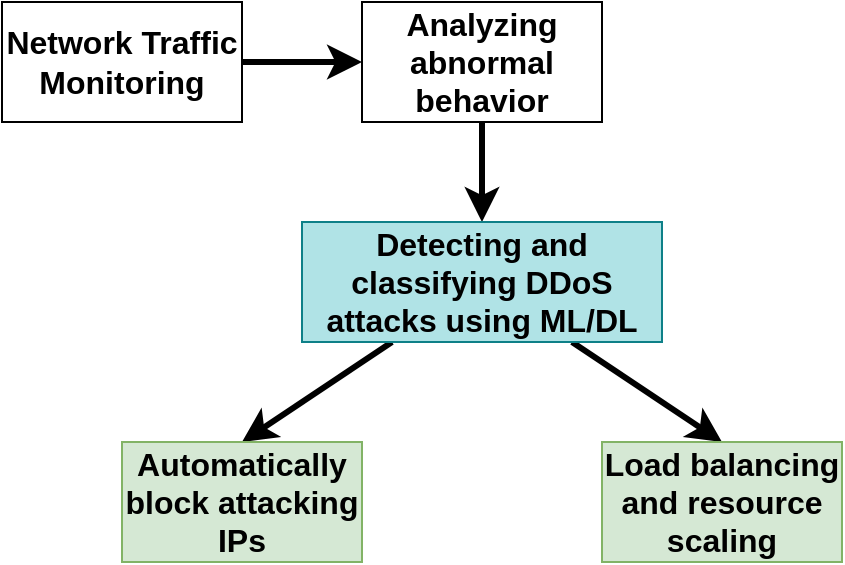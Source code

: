 <mxfile>
    <diagram id="A3fZ5aS6mSkf_JGMIbPz" name="DDoS attack demo">
        <mxGraphModel dx="1510" dy="787" grid="1" gridSize="10" guides="1" tooltips="1" connect="1" arrows="1" fold="1" page="1" pageScale="1" pageWidth="850" pageHeight="1100" math="0" shadow="0">
            <root>
                <mxCell id="0"/>
                <mxCell id="1" parent="0"/>
                <mxCell id="h2tU3PNOMT-ejTLosm9A-1" style="edgeStyle=none;curved=1;rounded=0;orthogonalLoop=1;jettySize=auto;html=1;entryX=0;entryY=0.5;entryDx=0;entryDy=0;fontSize=12;startSize=8;endSize=8;strokeWidth=3;" parent="1" source="h2tU3PNOMT-ejTLosm9A-2" target="h2tU3PNOMT-ejTLosm9A-4" edge="1">
                    <mxGeometry relative="1" as="geometry"/>
                </mxCell>
                <mxCell id="h2tU3PNOMT-ejTLosm9A-2" value="Network Traffic Monitoring" style="rounded=0;whiteSpace=wrap;html=1;fontSize=16;fontStyle=1" parent="1" vertex="1">
                    <mxGeometry x="180" y="140" width="120" height="60" as="geometry"/>
                </mxCell>
                <mxCell id="h2tU3PNOMT-ejTLosm9A-3" style="edgeStyle=none;curved=1;rounded=0;orthogonalLoop=1;jettySize=auto;html=1;entryX=0.5;entryY=0;entryDx=0;entryDy=0;fontSize=12;startSize=8;endSize=8;strokeWidth=3;" parent="1" source="h2tU3PNOMT-ejTLosm9A-4" target="h2tU3PNOMT-ejTLosm9A-7" edge="1">
                    <mxGeometry relative="1" as="geometry"/>
                </mxCell>
                <mxCell id="h2tU3PNOMT-ejTLosm9A-4" value="Analyzing abnormal behavior" style="rounded=0;whiteSpace=wrap;html=1;fontSize=16;fontStyle=1" parent="1" vertex="1">
                    <mxGeometry x="360" y="140" width="120" height="60" as="geometry"/>
                </mxCell>
                <mxCell id="h2tU3PNOMT-ejTLosm9A-5" style="edgeStyle=none;curved=1;rounded=0;orthogonalLoop=1;jettySize=auto;html=1;entryX=0.5;entryY=0;entryDx=0;entryDy=0;fontSize=12;startSize=8;endSize=8;strokeWidth=3;" parent="1" source="h2tU3PNOMT-ejTLosm9A-7" target="h2tU3PNOMT-ejTLosm9A-8" edge="1">
                    <mxGeometry relative="1" as="geometry"/>
                </mxCell>
                <mxCell id="h2tU3PNOMT-ejTLosm9A-6" style="edgeStyle=none;curved=1;rounded=0;orthogonalLoop=1;jettySize=auto;html=1;entryX=0.5;entryY=0;entryDx=0;entryDy=0;fontSize=12;startSize=8;endSize=8;strokeWidth=3;" parent="1" source="h2tU3PNOMT-ejTLosm9A-7" target="h2tU3PNOMT-ejTLosm9A-9" edge="1">
                    <mxGeometry relative="1" as="geometry"/>
                </mxCell>
                <mxCell id="h2tU3PNOMT-ejTLosm9A-7" value="Detecting and classifying DDoS attacks using ML/DL" style="rounded=0;whiteSpace=wrap;html=1;fontSize=16;fontStyle=1;fillColor=#b0e3e6;strokeColor=#0e8088;" parent="1" vertex="1">
                    <mxGeometry x="330" y="250" width="180" height="60" as="geometry"/>
                </mxCell>
                <mxCell id="h2tU3PNOMT-ejTLosm9A-8" value="Automatically block attacking IPs" style="rounded=0;whiteSpace=wrap;html=1;fontSize=16;fontStyle=1;fillColor=#d5e8d4;strokeColor=#82b366;" parent="1" vertex="1">
                    <mxGeometry x="240" y="360" width="120" height="60" as="geometry"/>
                </mxCell>
                <mxCell id="h2tU3PNOMT-ejTLosm9A-9" value="Load balancing and resource scaling" style="rounded=0;whiteSpace=wrap;html=1;fontSize=16;fontStyle=1;fillColor=#d5e8d4;strokeColor=#82b366;" parent="1" vertex="1">
                    <mxGeometry x="480" y="360" width="120" height="60" as="geometry"/>
                </mxCell>
            </root>
        </mxGraphModel>
    </diagram>
    <diagram id="7dDPghH_shFnohlvGW7v" name="DeepQN">
        <mxGraphModel dx="1776" dy="926" grid="1" gridSize="10" guides="1" tooltips="1" connect="1" arrows="1" fold="1" page="1" pageScale="1" pageWidth="850" pageHeight="1100" math="0" shadow="0">
            <root>
                <mxCell id="0"/>
                <mxCell id="1" parent="0"/>
                <mxCell id="RT9wtR3zrghPmq0FKwkU-2" value="" style="rounded=0;whiteSpace=wrap;html=1;dashed=1;fillColor=none;" vertex="1" parent="1">
                    <mxGeometry x="250" y="100" width="210" height="370" as="geometry"/>
                </mxCell>
                <mxCell id="RT9wtR3zrghPmq0FKwkU-11" style="edgeStyle=none;html=1;entryX=0;entryY=0;entryDx=0;entryDy=0;" edge="1" parent="1" source="RT9wtR3zrghPmq0FKwkU-3" target="RT9wtR3zrghPmq0FKwkU-5">
                    <mxGeometry relative="1" as="geometry"/>
                </mxCell>
                <mxCell id="RT9wtR3zrghPmq0FKwkU-23" style="edgeStyle=none;html=1;entryX=0.5;entryY=0;entryDx=0;entryDy=0;" edge="1" parent="1" source="RT9wtR3zrghPmq0FKwkU-3" target="RT9wtR3zrghPmq0FKwkU-8">
                    <mxGeometry relative="1" as="geometry"/>
                </mxCell>
                <mxCell id="RT9wtR3zrghPmq0FKwkU-3" value="" style="ellipse;whiteSpace=wrap;html=1;aspect=fixed;" vertex="1" parent="1">
                    <mxGeometry x="280" y="110" width="40" height="40" as="geometry"/>
                </mxCell>
                <mxCell id="RT9wtR3zrghPmq0FKwkU-4" value="" style="ellipse;whiteSpace=wrap;html=1;aspect=fixed;" vertex="1" parent="1">
                    <mxGeometry x="410" y="110" width="40" height="40" as="geometry"/>
                </mxCell>
                <mxCell id="RT9wtR3zrghPmq0FKwkU-14" style="edgeStyle=none;html=1;entryX=0;entryY=1;entryDx=0;entryDy=0;" edge="1" parent="1" source="RT9wtR3zrghPmq0FKwkU-5" target="RT9wtR3zrghPmq0FKwkU-4">
                    <mxGeometry relative="1" as="geometry"/>
                </mxCell>
                <mxCell id="RT9wtR3zrghPmq0FKwkU-16" style="edgeStyle=none;html=1;entryX=0;entryY=0;entryDx=0;entryDy=0;" edge="1" parent="1" source="RT9wtR3zrghPmq0FKwkU-5" target="RT9wtR3zrghPmq0FKwkU-6">
                    <mxGeometry relative="1" as="geometry"/>
                </mxCell>
                <mxCell id="RT9wtR3zrghPmq0FKwkU-5" value="" style="ellipse;whiteSpace=wrap;html=1;aspect=fixed;" vertex="1" parent="1">
                    <mxGeometry x="340" y="170" width="40" height="40" as="geometry"/>
                </mxCell>
                <mxCell id="RT9wtR3zrghPmq0FKwkU-6" value="" style="ellipse;whiteSpace=wrap;html=1;aspect=fixed;" vertex="1" parent="1">
                    <mxGeometry x="410" y="240" width="40" height="40" as="geometry"/>
                </mxCell>
                <mxCell id="RT9wtR3zrghPmq0FKwkU-7" value="" style="ellipse;whiteSpace=wrap;html=1;aspect=fixed;" vertex="1" parent="1">
                    <mxGeometry x="410" y="420" width="40" height="40" as="geometry"/>
                </mxCell>
                <mxCell id="RT9wtR3zrghPmq0FKwkU-22" style="edgeStyle=none;html=1;entryX=0;entryY=0;entryDx=0;entryDy=0;" edge="1" parent="1" source="RT9wtR3zrghPmq0FKwkU-8" target="RT9wtR3zrghPmq0FKwkU-21">
                    <mxGeometry relative="1" as="geometry"/>
                </mxCell>
                <mxCell id="RT9wtR3zrghPmq0FKwkU-8" value="" style="ellipse;whiteSpace=wrap;html=1;aspect=fixed;" vertex="1" parent="1">
                    <mxGeometry x="340" y="280" width="40" height="40" as="geometry"/>
                </mxCell>
                <mxCell id="RT9wtR3zrghPmq0FKwkU-17" style="edgeStyle=none;html=1;entryX=0;entryY=0;entryDx=0;entryDy=0;" edge="1" parent="1" source="RT9wtR3zrghPmq0FKwkU-9" target="RT9wtR3zrghPmq0FKwkU-7">
                    <mxGeometry relative="1" as="geometry"/>
                </mxCell>
                <mxCell id="RT9wtR3zrghPmq0FKwkU-9" value="" style="ellipse;whiteSpace=wrap;html=1;aspect=fixed;" vertex="1" parent="1">
                    <mxGeometry x="310" y="350" width="40" height="40" as="geometry"/>
                </mxCell>
                <mxCell id="RT9wtR3zrghPmq0FKwkU-12" style="edgeStyle=none;html=1;entryX=0.5;entryY=1;entryDx=0;entryDy=0;" edge="1" parent="1" source="RT9wtR3zrghPmq0FKwkU-10" target="RT9wtR3zrghPmq0FKwkU-3">
                    <mxGeometry relative="1" as="geometry"/>
                </mxCell>
                <mxCell id="RT9wtR3zrghPmq0FKwkU-19" style="edgeStyle=none;html=1;" edge="1" parent="1" source="RT9wtR3zrghPmq0FKwkU-10" target="RT9wtR3zrghPmq0FKwkU-8">
                    <mxGeometry relative="1" as="geometry"/>
                </mxCell>
                <mxCell id="RT9wtR3zrghPmq0FKwkU-10" value="" style="ellipse;whiteSpace=wrap;html=1;aspect=fixed;" vertex="1" parent="1">
                    <mxGeometry x="260" y="220" width="40" height="40" as="geometry"/>
                </mxCell>
                <mxCell id="RT9wtR3zrghPmq0FKwkU-15" style="edgeStyle=none;html=1;entryX=0.325;entryY=1.025;entryDx=0;entryDy=0;entryPerimeter=0;" edge="1" parent="1" source="RT9wtR3zrghPmq0FKwkU-8" target="RT9wtR3zrghPmq0FKwkU-4">
                    <mxGeometry relative="1" as="geometry"/>
                </mxCell>
                <mxCell id="RT9wtR3zrghPmq0FKwkU-18" style="edgeStyle=none;html=1;entryX=0.325;entryY=0.125;entryDx=0;entryDy=0;entryPerimeter=0;" edge="1" parent="1" source="RT9wtR3zrghPmq0FKwkU-10" target="RT9wtR3zrghPmq0FKwkU-9">
                    <mxGeometry relative="1" as="geometry"/>
                </mxCell>
                <mxCell id="RT9wtR3zrghPmq0FKwkU-20" style="edgeStyle=none;html=1;entryX=0.5;entryY=1;entryDx=0;entryDy=0;" edge="1" parent="1" source="RT9wtR3zrghPmq0FKwkU-9" target="RT9wtR3zrghPmq0FKwkU-8">
                    <mxGeometry relative="1" as="geometry"/>
                </mxCell>
                <mxCell id="RT9wtR3zrghPmq0FKwkU-21" value="" style="ellipse;whiteSpace=wrap;html=1;aspect=fixed;" vertex="1" parent="1">
                    <mxGeometry x="410" y="330" width="40" height="40" as="geometry"/>
                </mxCell>
                <mxCell id="RT9wtR3zrghPmq0FKwkU-25" style="edgeStyle=none;html=1;strokeWidth=3;" edge="1" parent="1" source="RT9wtR3zrghPmq0FKwkU-24">
                    <mxGeometry relative="1" as="geometry">
                        <mxPoint x="240" y="220" as="targetPoint"/>
                    </mxGeometry>
                </mxCell>
                <mxCell id="RT9wtR3zrghPmq0FKwkU-24" value="State" style="rounded=0;whiteSpace=wrap;html=1;fontSize=20;fontStyle=1" vertex="1" parent="1">
                    <mxGeometry x="120" y="200" width="80" height="40" as="geometry"/>
                </mxCell>
                <mxCell id="RT9wtR3zrghPmq0FKwkU-26" value="Q Value Action 1" style="rounded=0;whiteSpace=wrap;html=1;fontSize=20;fontStyle=1" vertex="1" parent="1">
                    <mxGeometry x="500" y="110" width="170" height="40" as="geometry"/>
                </mxCell>
                <mxCell id="RT9wtR3zrghPmq0FKwkU-27" value="Q Value Action 2" style="rounded=0;whiteSpace=wrap;html=1;fontSize=20;fontStyle=1" vertex="1" parent="1">
                    <mxGeometry x="500" y="180" width="170" height="40" as="geometry"/>
                </mxCell>
                <mxCell id="RT9wtR3zrghPmq0FKwkU-28" value="Q Value Action N" style="rounded=0;whiteSpace=wrap;html=1;fontSize=20;fontStyle=1" vertex="1" parent="1">
                    <mxGeometry x="500" y="420" width="170" height="40" as="geometry"/>
                </mxCell>
                <mxCell id="RT9wtR3zrghPmq0FKwkU-29" value="" style="endArrow=classic;html=1;strokeWidth=3;" edge="1" parent="1">
                    <mxGeometry width="50" height="50" relative="1" as="geometry">
                        <mxPoint x="460" y="129.83" as="sourcePoint"/>
                        <mxPoint x="500" y="129.83" as="targetPoint"/>
                    </mxGeometry>
                </mxCell>
                <mxCell id="RT9wtR3zrghPmq0FKwkU-30" value="" style="endArrow=classic;html=1;strokeWidth=3;" edge="1" parent="1">
                    <mxGeometry width="50" height="50" relative="1" as="geometry">
                        <mxPoint x="460" y="200" as="sourcePoint"/>
                        <mxPoint x="500" y="200" as="targetPoint"/>
                    </mxGeometry>
                </mxCell>
                <mxCell id="RT9wtR3zrghPmq0FKwkU-31" value="Q Value Action 3" style="rounded=0;whiteSpace=wrap;html=1;fontSize=20;fontStyle=1" vertex="1" parent="1">
                    <mxGeometry x="500" y="250" width="170" height="40" as="geometry"/>
                </mxCell>
                <mxCell id="RT9wtR3zrghPmq0FKwkU-32" value="" style="endArrow=classic;html=1;strokeWidth=3;" edge="1" parent="1">
                    <mxGeometry width="50" height="50" relative="1" as="geometry">
                        <mxPoint x="460" y="269.83" as="sourcePoint"/>
                        <mxPoint x="500" y="269.83" as="targetPoint"/>
                    </mxGeometry>
                </mxCell>
                <mxCell id="RT9wtR3zrghPmq0FKwkU-33" value="" style="endArrow=classic;html=1;strokeWidth=3;" edge="1" parent="1">
                    <mxGeometry width="50" height="50" relative="1" as="geometry">
                        <mxPoint x="460" y="439.83" as="sourcePoint"/>
                        <mxPoint x="500" y="439.83" as="targetPoint"/>
                    </mxGeometry>
                </mxCell>
                <mxCell id="RT9wtR3zrghPmq0FKwkU-34" value="" style="endArrow=none;dashed=1;html=1;" edge="1" parent="1">
                    <mxGeometry width="50" height="50" relative="1" as="geometry">
                        <mxPoint x="590" y="400" as="sourcePoint"/>
                        <mxPoint x="590" y="310" as="targetPoint"/>
                    </mxGeometry>
                </mxCell>
            </root>
        </mxGraphModel>
    </diagram>
    <diagram id="zwaLtCVtqrr9zFb88viD" name="Training Flow">
        <mxGraphModel dx="1510" dy="787" grid="1" gridSize="10" guides="1" tooltips="1" connect="1" arrows="1" fold="1" page="1" pageScale="1" pageWidth="850" pageHeight="1100" math="0" shadow="0">
            <root>
                <mxCell id="0"/>
                <mxCell id="1" parent="0"/>
                <mxCell id="EEcip4O3pTYi3GRRQ5mN-6" style="edgeStyle=none;html=1;entryX=0.5;entryY=0;entryDx=0;entryDy=0;strokeWidth=3;" edge="1" parent="1" source="EEcip4O3pTYi3GRRQ5mN-1" target="EEcip4O3pTYi3GRRQ5mN-2">
                    <mxGeometry relative="1" as="geometry"/>
                </mxCell>
                <mxCell id="EEcip4O3pTYi3GRRQ5mN-1" value="Dataset" style="shape=cylinder3;whiteSpace=wrap;html=1;boundedLbl=1;backgroundOutline=1;size=15;fontSize=16;fontStyle=1" vertex="1" parent="1">
                    <mxGeometry x="285" y="110" width="60" height="80" as="geometry"/>
                </mxCell>
                <mxCell id="EEcip4O3pTYi3GRRQ5mN-5" style="edgeStyle=none;html=1;entryX=0;entryY=0.5;entryDx=0;entryDy=0;strokeWidth=3;" edge="1" parent="1" source="EEcip4O3pTYi3GRRQ5mN-2" target="EEcip4O3pTYi3GRRQ5mN-3">
                    <mxGeometry relative="1" as="geometry"/>
                </mxCell>
                <mxCell id="EEcip4O3pTYi3GRRQ5mN-2" value="Pre-Processing&lt;br&gt;&lt;span style=&quot;font-weight: normal;&quot;&gt;-N&lt;/span&gt;&lt;span style=&quot;font-weight: 400;&quot;&gt;ormalization&lt;br&gt;&lt;/span&gt;&lt;span style=&quot;color: rgb(63, 63, 63); font-weight: 400;&quot;&gt;-Split data&lt;/span&gt;&lt;br&gt;&lt;div&gt;&lt;span style=&quot;font-weight: normal;&quot;&gt;-MinMaxScaling&lt;br&gt;&lt;/span&gt;&lt;/div&gt;" style="rounded=0;whiteSpace=wrap;html=1;fontStyle=1;fontSize=18;fillColor=#f5f5f5;fontColor=#333333;strokeColor=#666666;" vertex="1" parent="1">
                    <mxGeometry x="240" y="230" width="150" height="100" as="geometry"/>
                </mxCell>
                <mxCell id="EEcip4O3pTYi3GRRQ5mN-3" value="&lt;font&gt;RF/SVM, RNNs/LSTM Model&lt;/font&gt;&lt;div&gt;&lt;font style=&quot;font-weight: normal;&quot;&gt;&lt;span style=&quot;color: rgb(0, 0, 0);&quot;&gt;-Training&amp;nbsp;&lt;/span&gt;&lt;font color=&quot;#000000&quot;&gt;&lt;br&gt;&lt;/font&gt;&lt;/font&gt;&lt;div&gt;&lt;font style=&quot;font-weight: normal;&quot;&gt;-Evaluation&lt;/font&gt;&lt;/div&gt;&lt;/div&gt;" style="rounded=0;whiteSpace=wrap;html=1;fontStyle=1;fontSize=18;fillColor=#fff2cc;strokeColor=#d6b656;" vertex="1" parent="1">
                    <mxGeometry x="430" y="230" width="170" height="100" as="geometry"/>
                </mxCell>
            </root>
        </mxGraphModel>
    </diagram>
    <diagram id="D-Dk9vWOKGE2hBq4wCVP" name="RF">
        <mxGraphModel dx="3870" dy="1574" grid="1" gridSize="10" guides="1" tooltips="1" connect="1" arrows="1" fold="1" page="1" pageScale="1" pageWidth="850" pageHeight="1100" math="0" shadow="0">
            <root>
                <mxCell id="0"/>
                <mxCell id="1" parent="0"/>
                <mxCell id="-RZBQ2I4mglOcUcxtkd6-9" value="" style="edgeStyle=none;html=1;strokeWidth=3;" edge="1" parent="1" source="-RZBQ2I4mglOcUcxtkd6-1" target="-RZBQ2I4mglOcUcxtkd6-6">
                    <mxGeometry relative="1" as="geometry"/>
                </mxCell>
                <mxCell id="-RZBQ2I4mglOcUcxtkd6-10" style="edgeStyle=none;html=1;entryX=0;entryY=0;entryDx=0;entryDy=0;strokeWidth=3;" edge="1" parent="1" source="-RZBQ2I4mglOcUcxtkd6-1" target="-RZBQ2I4mglOcUcxtkd6-3">
                    <mxGeometry relative="1" as="geometry"/>
                </mxCell>
                <mxCell id="-RZBQ2I4mglOcUcxtkd6-11" style="edgeStyle=none;html=1;strokeWidth=3;" edge="1" parent="1" source="-RZBQ2I4mglOcUcxtkd6-1" target="-RZBQ2I4mglOcUcxtkd6-2">
                    <mxGeometry relative="1" as="geometry"/>
                </mxCell>
                <mxCell id="-RZBQ2I4mglOcUcxtkd6-1" value="" style="ellipse;whiteSpace=wrap;html=1;aspect=fixed;fontSize=16;fontStyle=1;fillColor=#d5e8d4;strokeColor=#82b366;" vertex="1" parent="1">
                    <mxGeometry x="200" y="240" width="80" height="80" as="geometry"/>
                </mxCell>
                <mxCell id="-RZBQ2I4mglOcUcxtkd6-12" style="edgeStyle=none;html=1;entryX=1;entryY=0;entryDx=0;entryDy=0;strokeWidth=3;" edge="1" parent="1" source="-RZBQ2I4mglOcUcxtkd6-2" target="-RZBQ2I4mglOcUcxtkd6-5">
                    <mxGeometry relative="1" as="geometry"/>
                </mxCell>
                <mxCell id="-RZBQ2I4mglOcUcxtkd6-15" style="edgeStyle=none;html=1;entryX=0;entryY=0;entryDx=0;entryDy=0;strokeWidth=3;" edge="1" parent="1" source="-RZBQ2I4mglOcUcxtkd6-2" target="-RZBQ2I4mglOcUcxtkd6-8">
                    <mxGeometry relative="1" as="geometry"/>
                </mxCell>
                <mxCell id="-RZBQ2I4mglOcUcxtkd6-2" value="" style="ellipse;whiteSpace=wrap;html=1;aspect=fixed;fontSize=16;fontStyle=1;fillColor=#dae8fc;strokeColor=#6c8ebf;" vertex="1" parent="1">
                    <mxGeometry x="40" y="360" width="80" height="80" as="geometry"/>
                </mxCell>
                <mxCell id="-RZBQ2I4mglOcUcxtkd6-13" style="edgeStyle=none;html=1;entryX=0;entryY=0;entryDx=0;entryDy=0;strokeWidth=3;" edge="1" parent="1" source="-RZBQ2I4mglOcUcxtkd6-3" target="-RZBQ2I4mglOcUcxtkd6-4">
                    <mxGeometry relative="1" as="geometry"/>
                </mxCell>
                <mxCell id="-RZBQ2I4mglOcUcxtkd6-14" style="edgeStyle=none;html=1;entryX=1;entryY=0;entryDx=0;entryDy=0;strokeWidth=3;" edge="1" parent="1" source="-RZBQ2I4mglOcUcxtkd6-3" target="-RZBQ2I4mglOcUcxtkd6-7">
                    <mxGeometry relative="1" as="geometry"/>
                </mxCell>
                <mxCell id="-RZBQ2I4mglOcUcxtkd6-3" value="" style="ellipse;whiteSpace=wrap;html=1;aspect=fixed;fontSize=16;fontStyle=1;fillColor=#d5e8d4;strokeColor=#82b366;" vertex="1" parent="1">
                    <mxGeometry x="360" y="360" width="80" height="80" as="geometry"/>
                </mxCell>
                <mxCell id="-RZBQ2I4mglOcUcxtkd6-4" value="" style="ellipse;whiteSpace=wrap;html=1;aspect=fixed;fontSize=16;fontStyle=1;fillColor=#d5e8d4;strokeColor=#82b366;" vertex="1" parent="1">
                    <mxGeometry x="450" y="480" width="80" height="80" as="geometry"/>
                </mxCell>
                <mxCell id="-RZBQ2I4mglOcUcxtkd6-5" value="" style="ellipse;whiteSpace=wrap;html=1;aspect=fixed;fontSize=16;fontStyle=1;fillColor=#dae8fc;strokeColor=#6c8ebf;" vertex="1" parent="1">
                    <mxGeometry x="-50" y="480" width="80" height="80" as="geometry"/>
                </mxCell>
                <mxCell id="-RZBQ2I4mglOcUcxtkd6-6" value="" style="ellipse;whiteSpace=wrap;html=1;aspect=fixed;fontSize=16;fontStyle=1;fillColor=#dae8fc;strokeColor=#6c8ebf;" vertex="1" parent="1">
                    <mxGeometry x="200" y="360" width="80" height="80" as="geometry"/>
                </mxCell>
                <mxCell id="-RZBQ2I4mglOcUcxtkd6-7" value="" style="ellipse;whiteSpace=wrap;html=1;aspect=fixed;fontSize=16;fontStyle=1;fillColor=#dae8fc;strokeColor=#6c8ebf;" vertex="1" parent="1">
                    <mxGeometry x="270" y="480" width="80" height="80" as="geometry"/>
                </mxCell>
                <mxCell id="-RZBQ2I4mglOcUcxtkd6-8" value="" style="ellipse;whiteSpace=wrap;html=1;aspect=fixed;fontSize=16;fontStyle=1;fillColor=#dae8fc;strokeColor=#6c8ebf;" vertex="1" parent="1">
                    <mxGeometry x="130" y="480" width="80" height="80" as="geometry"/>
                </mxCell>
                <mxCell id="-RZBQ2I4mglOcUcxtkd6-16" value="" style="edgeStyle=none;html=1;strokeWidth=3;" edge="1" parent="1" source="-RZBQ2I4mglOcUcxtkd6-19" target="-RZBQ2I4mglOcUcxtkd6-28">
                    <mxGeometry relative="1" as="geometry"/>
                </mxCell>
                <mxCell id="-RZBQ2I4mglOcUcxtkd6-17" style="edgeStyle=none;html=1;entryX=0;entryY=0;entryDx=0;entryDy=0;strokeWidth=3;" edge="1" parent="1" source="-RZBQ2I4mglOcUcxtkd6-19" target="-RZBQ2I4mglOcUcxtkd6-25">
                    <mxGeometry relative="1" as="geometry"/>
                </mxCell>
                <mxCell id="-RZBQ2I4mglOcUcxtkd6-18" style="edgeStyle=none;html=1;strokeWidth=3;" edge="1" parent="1" source="-RZBQ2I4mglOcUcxtkd6-19" target="-RZBQ2I4mglOcUcxtkd6-22">
                    <mxGeometry relative="1" as="geometry"/>
                </mxCell>
                <mxCell id="-RZBQ2I4mglOcUcxtkd6-19" value="" style="ellipse;whiteSpace=wrap;html=1;aspect=fixed;fontSize=16;fontStyle=1;fillColor=#d5e8d4;strokeColor=#82b366;" vertex="1" parent="1">
                    <mxGeometry x="820" y="240" width="80" height="80" as="geometry"/>
                </mxCell>
                <mxCell id="-RZBQ2I4mglOcUcxtkd6-20" style="edgeStyle=none;html=1;entryX=1;entryY=0;entryDx=0;entryDy=0;strokeWidth=3;" edge="1" parent="1" source="-RZBQ2I4mglOcUcxtkd6-22" target="-RZBQ2I4mglOcUcxtkd6-27">
                    <mxGeometry relative="1" as="geometry"/>
                </mxCell>
                <mxCell id="-RZBQ2I4mglOcUcxtkd6-21" style="edgeStyle=none;html=1;entryX=0;entryY=0;entryDx=0;entryDy=0;strokeWidth=3;" edge="1" parent="1" source="-RZBQ2I4mglOcUcxtkd6-22" target="-RZBQ2I4mglOcUcxtkd6-30">
                    <mxGeometry relative="1" as="geometry"/>
                </mxCell>
                <mxCell id="-RZBQ2I4mglOcUcxtkd6-22" value="" style="ellipse;whiteSpace=wrap;html=1;aspect=fixed;fontSize=16;fontStyle=1;fillColor=#d5e8d4;strokeColor=#82b366;" vertex="1" parent="1">
                    <mxGeometry x="660" y="360" width="80" height="80" as="geometry"/>
                </mxCell>
                <mxCell id="-RZBQ2I4mglOcUcxtkd6-23" style="edgeStyle=none;html=1;entryX=0;entryY=0;entryDx=0;entryDy=0;strokeWidth=3;" edge="1" parent="1" source="-RZBQ2I4mglOcUcxtkd6-25" target="-RZBQ2I4mglOcUcxtkd6-26">
                    <mxGeometry relative="1" as="geometry"/>
                </mxCell>
                <mxCell id="-RZBQ2I4mglOcUcxtkd6-24" style="edgeStyle=none;html=1;entryX=1;entryY=0;entryDx=0;entryDy=0;strokeWidth=3;" edge="1" parent="1" source="-RZBQ2I4mglOcUcxtkd6-25" target="-RZBQ2I4mglOcUcxtkd6-29">
                    <mxGeometry relative="1" as="geometry"/>
                </mxCell>
                <mxCell id="-RZBQ2I4mglOcUcxtkd6-25" value="" style="ellipse;whiteSpace=wrap;html=1;aspect=fixed;fontSize=16;fontStyle=1;fillColor=#dae8fc;strokeColor=#6c8ebf;" vertex="1" parent="1">
                    <mxGeometry x="980" y="360" width="80" height="80" as="geometry"/>
                </mxCell>
                <mxCell id="-RZBQ2I4mglOcUcxtkd6-26" value="" style="ellipse;whiteSpace=wrap;html=1;aspect=fixed;fontSize=16;fontStyle=1;fillColor=#dae8fc;strokeColor=#6c8ebf;" vertex="1" parent="1">
                    <mxGeometry x="1070" y="480" width="80" height="80" as="geometry"/>
                </mxCell>
                <mxCell id="-RZBQ2I4mglOcUcxtkd6-27" value="" style="ellipse;whiteSpace=wrap;html=1;aspect=fixed;fontSize=16;fontStyle=1;fillColor=#dae8fc;strokeColor=#6c8ebf;" vertex="1" parent="1">
                    <mxGeometry x="570" y="480" width="80" height="80" as="geometry"/>
                </mxCell>
                <mxCell id="-RZBQ2I4mglOcUcxtkd6-28" value="" style="ellipse;whiteSpace=wrap;html=1;aspect=fixed;fontSize=16;fontStyle=1;fillColor=#dae8fc;strokeColor=#6c8ebf;" vertex="1" parent="1">
                    <mxGeometry x="820" y="360" width="80" height="80" as="geometry"/>
                </mxCell>
                <mxCell id="-RZBQ2I4mglOcUcxtkd6-29" value="" style="ellipse;whiteSpace=wrap;html=1;aspect=fixed;fontSize=16;fontStyle=1;fillColor=#dae8fc;strokeColor=#6c8ebf;" vertex="1" parent="1">
                    <mxGeometry x="890" y="480" width="80" height="80" as="geometry"/>
                </mxCell>
                <mxCell id="-RZBQ2I4mglOcUcxtkd6-30" value="" style="ellipse;whiteSpace=wrap;html=1;aspect=fixed;fontSize=16;fontStyle=1;fillColor=#d5e8d4;strokeColor=#82b366;" vertex="1" parent="1">
                    <mxGeometry x="750" y="480" width="80" height="80" as="geometry"/>
                </mxCell>
                <mxCell id="-RZBQ2I4mglOcUcxtkd6-31" value="" style="edgeStyle=none;html=1;strokeWidth=3;" edge="1" parent="1" source="-RZBQ2I4mglOcUcxtkd6-34" target="-RZBQ2I4mglOcUcxtkd6-43">
                    <mxGeometry relative="1" as="geometry"/>
                </mxCell>
                <mxCell id="-RZBQ2I4mglOcUcxtkd6-32" style="edgeStyle=none;html=1;entryX=0;entryY=0;entryDx=0;entryDy=0;strokeWidth=3;" edge="1" parent="1" source="-RZBQ2I4mglOcUcxtkd6-34" target="-RZBQ2I4mglOcUcxtkd6-40">
                    <mxGeometry relative="1" as="geometry"/>
                </mxCell>
                <mxCell id="-RZBQ2I4mglOcUcxtkd6-33" style="edgeStyle=none;html=1;strokeWidth=3;" edge="1" parent="1" source="-RZBQ2I4mglOcUcxtkd6-34" target="-RZBQ2I4mglOcUcxtkd6-37">
                    <mxGeometry relative="1" as="geometry"/>
                </mxCell>
                <mxCell id="-RZBQ2I4mglOcUcxtkd6-34" value="" style="ellipse;whiteSpace=wrap;html=1;aspect=fixed;fontSize=16;fontStyle=1;fillColor=#d5e8d4;strokeColor=#82b366;" vertex="1" parent="1">
                    <mxGeometry x="1490" y="240" width="80" height="80" as="geometry"/>
                </mxCell>
                <mxCell id="-RZBQ2I4mglOcUcxtkd6-35" style="edgeStyle=none;html=1;entryX=1;entryY=0;entryDx=0;entryDy=0;strokeWidth=3;" edge="1" parent="1" source="-RZBQ2I4mglOcUcxtkd6-37" target="-RZBQ2I4mglOcUcxtkd6-42">
                    <mxGeometry relative="1" as="geometry"/>
                </mxCell>
                <mxCell id="-RZBQ2I4mglOcUcxtkd6-36" style="edgeStyle=none;html=1;entryX=0;entryY=0;entryDx=0;entryDy=0;strokeWidth=3;" edge="1" parent="1" source="-RZBQ2I4mglOcUcxtkd6-37" target="-RZBQ2I4mglOcUcxtkd6-45">
                    <mxGeometry relative="1" as="geometry"/>
                </mxCell>
                <mxCell id="-RZBQ2I4mglOcUcxtkd6-37" value="" style="ellipse;whiteSpace=wrap;html=1;aspect=fixed;fontSize=16;fontStyle=1;fillColor=#d5e8d4;strokeColor=#82b366;" vertex="1" parent="1">
                    <mxGeometry x="1330" y="360" width="80" height="80" as="geometry"/>
                </mxCell>
                <mxCell id="-RZBQ2I4mglOcUcxtkd6-38" style="edgeStyle=none;html=1;entryX=0;entryY=0;entryDx=0;entryDy=0;strokeWidth=3;" edge="1" parent="1" source="-RZBQ2I4mglOcUcxtkd6-40" target="-RZBQ2I4mglOcUcxtkd6-41">
                    <mxGeometry relative="1" as="geometry"/>
                </mxCell>
                <mxCell id="-RZBQ2I4mglOcUcxtkd6-39" style="edgeStyle=none;html=1;entryX=1;entryY=0;entryDx=0;entryDy=0;strokeWidth=3;" edge="1" parent="1" source="-RZBQ2I4mglOcUcxtkd6-40" target="-RZBQ2I4mglOcUcxtkd6-44">
                    <mxGeometry relative="1" as="geometry"/>
                </mxCell>
                <mxCell id="-RZBQ2I4mglOcUcxtkd6-40" value="" style="ellipse;whiteSpace=wrap;html=1;aspect=fixed;fontSize=16;fontStyle=1;fillColor=#dae8fc;strokeColor=#6c8ebf;" vertex="1" parent="1">
                    <mxGeometry x="1650" y="360" width="80" height="80" as="geometry"/>
                </mxCell>
                <mxCell id="-RZBQ2I4mglOcUcxtkd6-41" value="" style="ellipse;whiteSpace=wrap;html=1;aspect=fixed;fontSize=16;fontStyle=1;fillColor=#dae8fc;strokeColor=#6c8ebf;" vertex="1" parent="1">
                    <mxGeometry x="1740" y="480" width="80" height="80" as="geometry"/>
                </mxCell>
                <mxCell id="-RZBQ2I4mglOcUcxtkd6-42" value="" style="ellipse;whiteSpace=wrap;html=1;aspect=fixed;fontSize=16;fontStyle=1;fillColor=#d5e8d4;strokeColor=#82b366;" vertex="1" parent="1">
                    <mxGeometry x="1240" y="480" width="80" height="80" as="geometry"/>
                </mxCell>
                <mxCell id="-RZBQ2I4mglOcUcxtkd6-43" value="" style="ellipse;whiteSpace=wrap;html=1;aspect=fixed;fontSize=16;fontStyle=1;fillColor=#dae8fc;strokeColor=#6c8ebf;" vertex="1" parent="1">
                    <mxGeometry x="1490" y="360" width="80" height="80" as="geometry"/>
                </mxCell>
                <mxCell id="-RZBQ2I4mglOcUcxtkd6-44" value="" style="ellipse;whiteSpace=wrap;html=1;aspect=fixed;fontSize=16;fontStyle=1;fillColor=#dae8fc;strokeColor=#6c8ebf;" vertex="1" parent="1">
                    <mxGeometry x="1560" y="480" width="80" height="80" as="geometry"/>
                </mxCell>
                <mxCell id="-RZBQ2I4mglOcUcxtkd6-45" value="" style="ellipse;whiteSpace=wrap;html=1;aspect=fixed;fontSize=16;fontStyle=1;fillColor=#dae8fc;strokeColor=#6c8ebf;" vertex="1" parent="1">
                    <mxGeometry x="1420" y="480" width="80" height="80" as="geometry"/>
                </mxCell>
                <mxCell id="-RZBQ2I4mglOcUcxtkd6-50" style="edgeStyle=none;html=1;entryX=1;entryY=0;entryDx=0;entryDy=0;strokeWidth=3;" edge="1" parent="1" source="-RZBQ2I4mglOcUcxtkd6-46" target="-RZBQ2I4mglOcUcxtkd6-1">
                    <mxGeometry relative="1" as="geometry"/>
                </mxCell>
                <mxCell id="-RZBQ2I4mglOcUcxtkd6-51" style="edgeStyle=none;html=1;entryX=0.5;entryY=0;entryDx=0;entryDy=0;strokeWidth=3;" edge="1" parent="1" source="-RZBQ2I4mglOcUcxtkd6-46" target="-RZBQ2I4mglOcUcxtkd6-19">
                    <mxGeometry relative="1" as="geometry"/>
                </mxCell>
                <mxCell id="-RZBQ2I4mglOcUcxtkd6-52" style="edgeStyle=none;html=1;entryX=0;entryY=0;entryDx=0;entryDy=0;strokeWidth=3;" edge="1" parent="1" source="-RZBQ2I4mglOcUcxtkd6-46" target="-RZBQ2I4mglOcUcxtkd6-34">
                    <mxGeometry relative="1" as="geometry"/>
                </mxCell>
                <mxCell id="-RZBQ2I4mglOcUcxtkd6-53" style="edgeStyle=none;html=1;strokeWidth=3;" edge="1" parent="1" source="-RZBQ2I4mglOcUcxtkd6-46">
                    <mxGeometry relative="1" as="geometry">
                        <mxPoint x="1170" y="250" as="targetPoint"/>
                    </mxGeometry>
                </mxCell>
                <mxCell id="-RZBQ2I4mglOcUcxtkd6-46" value="Dataset" style="rounded=0;whiteSpace=wrap;html=1;fontSize=56;fontStyle=1" vertex="1" parent="1">
                    <mxGeometry x="782.5" y="50" width="230" height="60" as="geometry"/>
                </mxCell>
                <mxCell id="-RZBQ2I4mglOcUcxtkd6-47" value="" style="rounded=0;whiteSpace=wrap;html=1;fillColor=#dae8fc;strokeColor=#6c8ebf;" vertex="1" parent="1">
                    <mxGeometry x="1140" y="310" width="20" height="20" as="geometry"/>
                </mxCell>
                <mxCell id="-RZBQ2I4mglOcUcxtkd6-48" value="" style="rounded=0;whiteSpace=wrap;html=1;fillColor=#dae8fc;strokeColor=#6c8ebf;" vertex="1" parent="1">
                    <mxGeometry x="1190" y="310" width="20" height="20" as="geometry"/>
                </mxCell>
                <mxCell id="-RZBQ2I4mglOcUcxtkd6-49" value="" style="rounded=0;whiteSpace=wrap;html=1;fillColor=#dae8fc;strokeColor=#6c8ebf;" vertex="1" parent="1">
                    <mxGeometry x="1240" y="310" width="20" height="20" as="geometry"/>
                </mxCell>
                <mxCell id="-RZBQ2I4mglOcUcxtkd6-59" style="edgeStyle=none;html=1;entryX=0;entryY=0.5;entryDx=0;entryDy=0;strokeWidth=3;" edge="1" parent="1" source="-RZBQ2I4mglOcUcxtkd6-54" target="-RZBQ2I4mglOcUcxtkd6-58">
                    <mxGeometry relative="1" as="geometry"/>
                </mxCell>
                <mxCell id="-RZBQ2I4mglOcUcxtkd6-54" value="Decision Tree 1" style="text;html=1;align=center;verticalAlign=middle;whiteSpace=wrap;rounded=0;fontSize=50;" vertex="1" parent="1">
                    <mxGeometry x="100" y="620" width="300" height="30" as="geometry"/>
                </mxCell>
                <mxCell id="-RZBQ2I4mglOcUcxtkd6-60" style="edgeStyle=none;html=1;entryX=0.5;entryY=0;entryDx=0;entryDy=0;strokeWidth=3;" edge="1" parent="1" source="-RZBQ2I4mglOcUcxtkd6-56" target="-RZBQ2I4mglOcUcxtkd6-58">
                    <mxGeometry relative="1" as="geometry"/>
                </mxCell>
                <mxCell id="-RZBQ2I4mglOcUcxtkd6-56" value="Decision Tree 2" style="text;html=1;align=center;verticalAlign=middle;whiteSpace=wrap;rounded=0;fontSize=50;" vertex="1" parent="1">
                    <mxGeometry x="740" y="610" width="300" height="30" as="geometry"/>
                </mxCell>
                <mxCell id="-RZBQ2I4mglOcUcxtkd6-61" style="edgeStyle=none;html=1;entryX=1;entryY=0.5;entryDx=0;entryDy=0;strokeWidth=3;" edge="1" parent="1" source="-RZBQ2I4mglOcUcxtkd6-57" target="-RZBQ2I4mglOcUcxtkd6-58">
                    <mxGeometry relative="1" as="geometry"/>
                </mxCell>
                <mxCell id="-RZBQ2I4mglOcUcxtkd6-57" value="Decision Tree N" style="text;html=1;align=center;verticalAlign=middle;whiteSpace=wrap;rounded=0;fontSize=50;" vertex="1" parent="1">
                    <mxGeometry x="1380" y="620" width="290" height="30" as="geometry"/>
                </mxCell>
                <mxCell id="-RZBQ2I4mglOcUcxtkd6-63" value="" style="edgeStyle=none;html=1;strokeWidth=3;" edge="1" parent="1" source="-RZBQ2I4mglOcUcxtkd6-58" target="-RZBQ2I4mglOcUcxtkd6-62">
                    <mxGeometry relative="1" as="geometry"/>
                </mxCell>
                <mxCell id="-RZBQ2I4mglOcUcxtkd6-58" value="&lt;font&gt;Voting&lt;/font&gt;" style="rounded=0;whiteSpace=wrap;html=1;fontStyle=1;fontSize=56;" vertex="1" parent="1">
                    <mxGeometry x="797.5" y="720" width="200" height="60" as="geometry"/>
                </mxCell>
                <mxCell id="-RZBQ2I4mglOcUcxtkd6-62" value="Final Result" style="text;html=1;align=center;verticalAlign=middle;whiteSpace=wrap;rounded=0;fontSize=56;" vertex="1" parent="1">
                    <mxGeometry x="745" y="870" width="305" height="40" as="geometry"/>
                </mxCell>
            </root>
        </mxGraphModel>
    </diagram>
    <diagram id="wrJ0iPX1qmxm140D1reF" name="IDS (ML/DL)">
        <mxGraphModel dx="1510" dy="787" grid="1" gridSize="10" guides="1" tooltips="1" connect="1" arrows="1" fold="1" page="1" pageScale="1" pageWidth="850" pageHeight="1100" math="0" shadow="0">
            <root>
                <mxCell id="0"/>
                <mxCell id="1" parent="0"/>
                <mxCell id="gzNPXB6BOLYHcV_Kieoe-34" value="" style="rounded=0;whiteSpace=wrap;html=1;fillColor=none;dashed=1;dashPattern=8 8;" parent="1" vertex="1">
                    <mxGeometry x="400" y="400" width="280" height="60" as="geometry"/>
                </mxCell>
                <mxCell id="gzNPXB6BOLYHcV_Kieoe-31" style="edgeStyle=none;html=1;strokeWidth=3;entryX=0;entryY=0.5;entryDx=0;entryDy=0;" parent="1" source="7" edge="1" target="gzNPXB6BOLYHcV_Kieoe-34">
                    <mxGeometry relative="1" as="geometry">
                        <mxPoint x="340" y="200" as="targetPoint"/>
                    </mxGeometry>
                </mxCell>
                <mxCell id="7" value="Network" style="ellipse;shape=cloud;whiteSpace=wrap;html=1;fontSize=16;fontStyle=1" parent="1" vertex="1">
                    <mxGeometry x="160" y="390" width="120" height="80" as="geometry"/>
                </mxCell>
                <mxCell id="gzNPXB6BOLYHcV_Kieoe-33" value="&lt;span style=&quot;color: rgb(0, 0, 0); font-size: 16px; font-weight: 700;&quot;&gt;Cloud Infrastructure&lt;/span&gt;" style="text;html=1;align=center;verticalAlign=middle;whiteSpace=wrap;rounded=0;" parent="1" vertex="1">
                    <mxGeometry x="510" y="405" width="60" height="50" as="geometry"/>
                </mxCell>
                <mxCell id="gzNPXB6BOLYHcV_Kieoe-44" value="" style="group;rotation=0;" parent="1" vertex="1" connectable="0">
                    <mxGeometry x="440" y="200" width="400" height="160" as="geometry"/>
                </mxCell>
                <mxCell id="gzNPXB6BOLYHcV_Kieoe-43" value="" style="rounded=0;whiteSpace=wrap;html=1;fillColor=none;dashed=1;rotation=0;" parent="gzNPXB6BOLYHcV_Kieoe-44" vertex="1">
                    <mxGeometry width="270" height="160" as="geometry"/>
                </mxCell>
                <mxCell id="gzNPXB6BOLYHcV_Kieoe-36" value="Supervisor&lt;br&gt;(Preprocessing data)" style="rounded=0;whiteSpace=wrap;html=1;fontStyle=1;rotation=0;fontSize=14;" parent="gzNPXB6BOLYHcV_Kieoe-44" vertex="1">
                    <mxGeometry x="15" y="10" width="240" height="50" as="geometry"/>
                </mxCell>
                <mxCell id="gzNPXB6BOLYHcV_Kieoe-39" style="edgeStyle=none;html=1;entryX=0;entryY=0.5;entryDx=0;entryDy=0;strokeWidth=3;" parent="gzNPXB6BOLYHcV_Kieoe-44" source="gzNPXB6BOLYHcV_Kieoe-37" edge="1">
                    <mxGeometry relative="1" as="geometry">
                        <mxPoint x="150" y="125" as="targetPoint"/>
                    </mxGeometry>
                </mxCell>
                <mxCell id="gzNPXB6BOLYHcV_Kieoe-37" value="Detection Service &lt;br&gt;(ML/DL)" style="rounded=0;whiteSpace=wrap;html=1;fontStyle=1;rotation=0;fontSize=14;fillColor=#b0e3e6;strokeColor=#0e8088;" parent="gzNPXB6BOLYHcV_Kieoe-44" vertex="1">
                    <mxGeometry x="10" y="100" width="100" height="50" as="geometry"/>
                </mxCell>
                <mxCell id="gzNPXB6BOLYHcV_Kieoe-38" value="" style="endArrow=classic;html=1;entryX=0.545;entryY=-0.046;entryDx=0;entryDy=0;exitX=0.207;exitY=1.005;exitDx=0;exitDy=0;exitPerimeter=0;strokeWidth=3;entryPerimeter=0;" parent="gzNPXB6BOLYHcV_Kieoe-44" source="gzNPXB6BOLYHcV_Kieoe-36" target="gzNPXB6BOLYHcV_Kieoe-37" edge="1">
                    <mxGeometry width="50" height="50" relative="1" as="geometry">
                        <mxPoint x="62" y="62" as="sourcePoint"/>
                        <mxPoint x="240" y="100" as="targetPoint"/>
                    </mxGeometry>
                </mxCell>
                <mxCell id="gzNPXB6BOLYHcV_Kieoe-40" value="Execution Scheduler" style="rounded=0;whiteSpace=wrap;html=1;fontStyle=1;rotation=0;fontSize=14;fillColor=#f8cecc;strokeColor=#b85450;" parent="gzNPXB6BOLYHcV_Kieoe-44" vertex="1">
                    <mxGeometry x="290" y="100" width="100" height="50" as="geometry"/>
                </mxCell>
                <mxCell id="gzNPXB6BOLYHcV_Kieoe-42" style="edgeStyle=none;html=1;entryX=0;entryY=0.5;entryDx=0;entryDy=0;strokeWidth=3;" parent="gzNPXB6BOLYHcV_Kieoe-44" source="gzNPXB6BOLYHcV_Kieoe-41" target="gzNPXB6BOLYHcV_Kieoe-40" edge="1">
                    <mxGeometry relative="1" as="geometry"/>
                </mxCell>
                <mxCell id="gzNPXB6BOLYHcV_Kieoe-41" value="Plan Service&lt;br&gt;(RL)" style="rounded=0;whiteSpace=wrap;html=1;fontStyle=1;rotation=0;fontSize=14;fillColor=#d5e8d4;strokeColor=#82b366;" parent="gzNPXB6BOLYHcV_Kieoe-44" vertex="1">
                    <mxGeometry x="150" y="100" width="100" height="50" as="geometry"/>
                </mxCell>
                <mxCell id="Y8-KX3XCggIvAwp4-clz-7" value="" style="endArrow=classic;html=1;entryX=0;entryY=0.5;entryDx=0;entryDy=0;strokeWidth=2;dashed=1;" edge="1" parent="1" target="gzNPXB6BOLYHcV_Kieoe-36">
                    <mxGeometry width="50" height="50" relative="1" as="geometry">
                        <mxPoint x="320" y="430" as="sourcePoint"/>
                        <mxPoint x="360" y="230" as="targetPoint"/>
                        <Array as="points">
                            <mxPoint x="320" y="235"/>
                        </Array>
                    </mxGeometry>
                </mxCell>
                <mxCell id="Y8-KX3XCggIvAwp4-clz-8" value="collect&lt;div&gt;traffic&lt;/div&gt;&lt;div&gt;data&lt;/div&gt;" style="text;html=1;align=center;verticalAlign=middle;whiteSpace=wrap;rounded=0;fontSize=14;" vertex="1" parent="1">
                    <mxGeometry x="260" y="240" width="60" height="30" as="geometry"/>
                </mxCell>
                <mxCell id="Y8-KX3XCggIvAwp4-clz-9" value="" style="endArrow=none;html=1;strokeWidth=2;dashed=1;" edge="1" parent="1">
                    <mxGeometry width="50" height="50" relative="1" as="geometry">
                        <mxPoint x="400" y="400" as="sourcePoint"/>
                        <mxPoint x="400" y="240" as="targetPoint"/>
                    </mxGeometry>
                </mxCell>
                <mxCell id="Y8-KX3XCggIvAwp4-clz-10" value="collect&lt;div&gt;logs&lt;/div&gt;" style="text;html=1;align=center;verticalAlign=middle;whiteSpace=wrap;rounded=0;fontSize=14;" vertex="1" parent="1">
                    <mxGeometry x="350" y="280" width="50" height="30" as="geometry"/>
                </mxCell>
                <mxCell id="Y8-KX3XCggIvAwp4-clz-11" style="edgeStyle=none;html=1;entryX=1;entryY=0.5;entryDx=0;entryDy=0;strokeWidth=3;fillColor=#d80073;strokeColor=#A50040;" edge="1" parent="1" source="gzNPXB6BOLYHcV_Kieoe-40" target="gzNPXB6BOLYHcV_Kieoe-34">
                    <mxGeometry relative="1" as="geometry">
                        <Array as="points">
                            <mxPoint x="780" y="430"/>
                        </Array>
                    </mxGeometry>
                </mxCell>
                <mxCell id="Y8-KX3XCggIvAwp4-clz-12" value="self-healing&lt;div&gt;action&lt;/div&gt;" style="text;html=1;align=center;verticalAlign=middle;resizable=0;points=[];autosize=1;strokeColor=none;fillColor=none;fontSize=14;" vertex="1" parent="1">
                    <mxGeometry x="690" y="385" width="100" height="50" as="geometry"/>
                </mxCell>
            </root>
        </mxGraphModel>
    </diagram>
    <diagram name="IDS" id="RGWZN90WRd2-cQNtXJiE">
        <mxGraphModel dx="863" dy="450" grid="1" gridSize="10" guides="1" tooltips="1" connect="1" arrows="1" fold="1" page="1" pageScale="1" pageWidth="850" pageHeight="1100" math="0" shadow="0">
            <root>
                <mxCell id="r2DBO491cHijH0JlQTzz-0"/>
                <mxCell id="r2DBO491cHijH0JlQTzz-1" parent="r2DBO491cHijH0JlQTzz-0"/>
                <mxCell id="2-klGoUmm-_55P2nOZ8--2" style="edgeStyle=none;html=1;entryX=0;entryY=0.5;entryDx=0;entryDy=0;fontStyle=0;strokeWidth=3;" edge="1" parent="r2DBO491cHijH0JlQTzz-1" source="r2DBO491cHijH0JlQTzz-2" target="2-klGoUmm-_55P2nOZ8--0">
                    <mxGeometry relative="1" as="geometry"/>
                </mxCell>
                <mxCell id="r2DBO491cHijH0JlQTzz-2" value="Network" style="ellipse;shape=cloud;whiteSpace=wrap;html=1;fontSize=16;fontStyle=1" parent="r2DBO491cHijH0JlQTzz-1" vertex="1">
                    <mxGeometry x="200" y="240" width="120" height="80" as="geometry"/>
                </mxCell>
                <mxCell id="2-klGoUmm-_55P2nOZ8--10" style="edgeStyle=none;html=1;entryX=0.5;entryY=1;entryDx=0;entryDy=0;strokeWidth=2;dashed=1;" edge="1" parent="r2DBO491cHijH0JlQTzz-1" source="2-klGoUmm-_55P2nOZ8--0" target="2-klGoUmm-_55P2nOZ8--3">
                    <mxGeometry relative="1" as="geometry"/>
                </mxCell>
                <mxCell id="2-klGoUmm-_55P2nOZ8--0" value="" style="rounded=0;whiteSpace=wrap;html=1;fillColor=none;dashed=1;dashPattern=8 8;" vertex="1" parent="r2DBO491cHijH0JlQTzz-1">
                    <mxGeometry x="400" y="250" width="160" height="60" as="geometry"/>
                </mxCell>
                <mxCell id="2-klGoUmm-_55P2nOZ8--1" value="&lt;font style=&quot;font-size: 16px;&quot;&gt;Cloud Infrastructure&lt;/font&gt;" style="text;html=1;align=center;verticalAlign=middle;whiteSpace=wrap;rounded=0;fontStyle=1" vertex="1" parent="r2DBO491cHijH0JlQTzz-1">
                    <mxGeometry x="450" y="265" width="60" height="30" as="geometry"/>
                </mxCell>
                <mxCell id="2-klGoUmm-_55P2nOZ8--3" value="Network-based&lt;br&gt;IDS" style="rounded=0;whiteSpace=wrap;html=1;fontSize=14;fillColor=#b1ddf0;strokeColor=#10739e;fontStyle=1" vertex="1" parent="r2DBO491cHijH0JlQTzz-1">
                    <mxGeometry x="425" y="145" width="110" height="40" as="geometry"/>
                </mxCell>
                <mxCell id="2-klGoUmm-_55P2nOZ8--4" value="" style="endArrow=classic;html=1;entryX=0;entryY=0.5;entryDx=0;entryDy=0;strokeWidth=2;dashed=1;" edge="1" parent="r2DBO491cHijH0JlQTzz-1" target="2-klGoUmm-_55P2nOZ8--3">
                    <mxGeometry width="50" height="50" relative="1" as="geometry">
                        <mxPoint x="350" y="280" as="sourcePoint"/>
                        <mxPoint x="550" y="270" as="targetPoint"/>
                        <Array as="points">
                            <mxPoint x="350" y="165"/>
                        </Array>
                    </mxGeometry>
                </mxCell>
                <mxCell id="2-klGoUmm-_55P2nOZ8--6" value="collect traffic data" style="text;html=1;align=center;verticalAlign=middle;whiteSpace=wrap;rounded=0;fontSize=14;" vertex="1" parent="r2DBO491cHijH0JlQTzz-1">
                    <mxGeometry x="290" y="155" width="60" height="30" as="geometry"/>
                </mxCell>
                <mxCell id="2-klGoUmm-_55P2nOZ8--7" value="notify" style="text;html=1;align=center;verticalAlign=middle;whiteSpace=wrap;rounded=0;fontSize=14;" vertex="1" parent="r2DBO491cHijH0JlQTzz-1">
                    <mxGeometry x="540" y="140" width="60" height="30" as="geometry"/>
                </mxCell>
                <mxCell id="2-klGoUmm-_55P2nOZ8--9" style="edgeStyle=none;html=1;entryX=0;entryY=0.5;entryDx=0;entryDy=0;entryPerimeter=0;strokeWidth=3;fillColor=#e3c800;strokeColor=#B09500;" edge="1" parent="r2DBO491cHijH0JlQTzz-1" source="2-klGoUmm-_55P2nOZ8--3">
                    <mxGeometry relative="1" as="geometry">
                        <mxPoint x="610" y="165" as="targetPoint"/>
                    </mxGeometry>
                </mxCell>
                <mxCell id="2-klGoUmm-_55P2nOZ8--11" value="collect logs" style="text;html=1;align=center;verticalAlign=middle;whiteSpace=wrap;rounded=0;fontSize=14;" vertex="1" parent="r2DBO491cHijH0JlQTzz-1">
                    <mxGeometry x="430" y="200" width="45" height="30" as="geometry"/>
                </mxCell>
                <mxCell id="2-klGoUmm-_55P2nOZ8--12" value="" style="sketch=0;pointerEvents=1;shadow=0;dashed=0;html=1;strokeColor=none;labelPosition=center;verticalLabelPosition=bottom;verticalAlign=top;align=center;fillColor=#515151;shape=mxgraph.mscae.system_center.admin_console" vertex="1" parent="r2DBO491cHijH0JlQTzz-1">
                    <mxGeometry x="610" y="149" width="50" height="36" as="geometry"/>
                </mxCell>
            </root>
        </mxGraphModel>
    </diagram>
</mxfile>